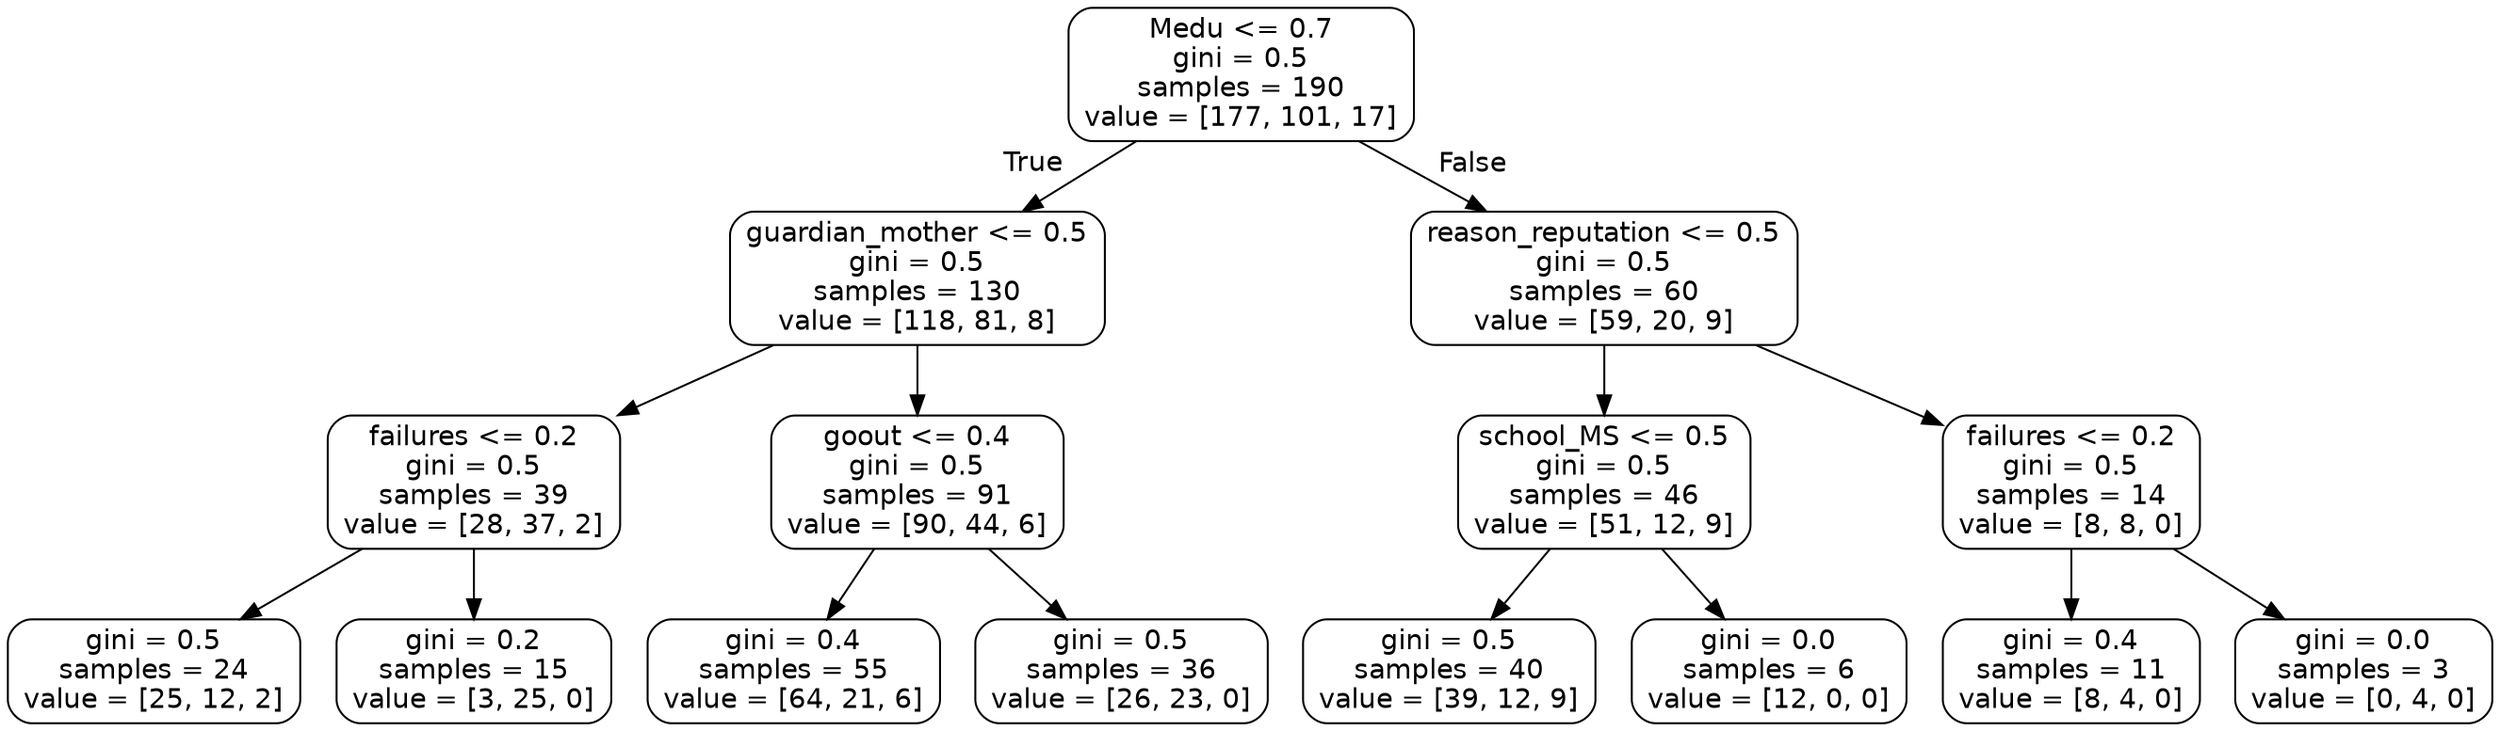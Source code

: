 digraph Tree {
node [shape=box, style="rounded", color="black", fontname=helvetica] ;
edge [fontname=helvetica] ;
0 [label="Medu <= 0.7\ngini = 0.5\nsamples = 190\nvalue = [177, 101, 17]"] ;
1 [label="guardian_mother <= 0.5\ngini = 0.5\nsamples = 130\nvalue = [118, 81, 8]"] ;
0 -> 1 [labeldistance=2.5, labelangle=45, headlabel="True"] ;
2 [label="failures <= 0.2\ngini = 0.5\nsamples = 39\nvalue = [28, 37, 2]"] ;
1 -> 2 ;
3 [label="gini = 0.5\nsamples = 24\nvalue = [25, 12, 2]"] ;
2 -> 3 ;
4 [label="gini = 0.2\nsamples = 15\nvalue = [3, 25, 0]"] ;
2 -> 4 ;
5 [label="goout <= 0.4\ngini = 0.5\nsamples = 91\nvalue = [90, 44, 6]"] ;
1 -> 5 ;
6 [label="gini = 0.4\nsamples = 55\nvalue = [64, 21, 6]"] ;
5 -> 6 ;
7 [label="gini = 0.5\nsamples = 36\nvalue = [26, 23, 0]"] ;
5 -> 7 ;
8 [label="reason_reputation <= 0.5\ngini = 0.5\nsamples = 60\nvalue = [59, 20, 9]"] ;
0 -> 8 [labeldistance=2.5, labelangle=-45, headlabel="False"] ;
9 [label="school_MS <= 0.5\ngini = 0.5\nsamples = 46\nvalue = [51, 12, 9]"] ;
8 -> 9 ;
10 [label="gini = 0.5\nsamples = 40\nvalue = [39, 12, 9]"] ;
9 -> 10 ;
11 [label="gini = 0.0\nsamples = 6\nvalue = [12, 0, 0]"] ;
9 -> 11 ;
12 [label="failures <= 0.2\ngini = 0.5\nsamples = 14\nvalue = [8, 8, 0]"] ;
8 -> 12 ;
13 [label="gini = 0.4\nsamples = 11\nvalue = [8, 4, 0]"] ;
12 -> 13 ;
14 [label="gini = 0.0\nsamples = 3\nvalue = [0, 4, 0]"] ;
12 -> 14 ;
}